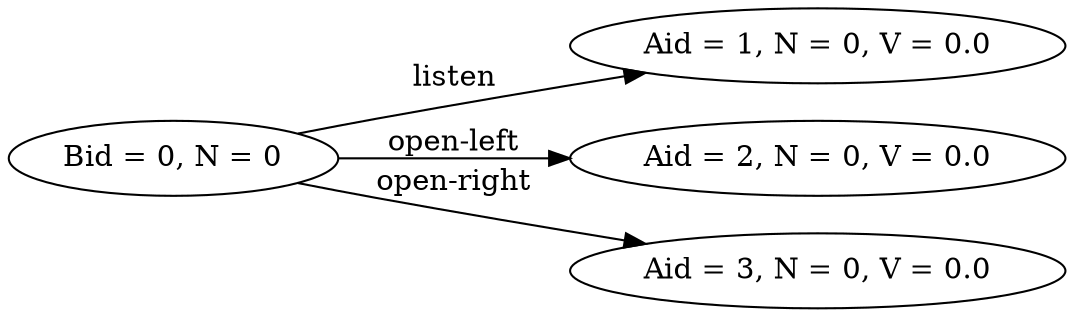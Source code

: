 digraph tmp {
	rankdir=LR
	"Bid = 0, N = 0" -> "Aid = 1, N = 0, V = 0.0" [label=listen]
	"Bid = 0, N = 0" -> "Aid = 2, N = 0, V = 0.0" [label="open-left"]
	"Bid = 0, N = 0" -> "Aid = 3, N = 0, V = 0.0" [label="open-right"]
}
